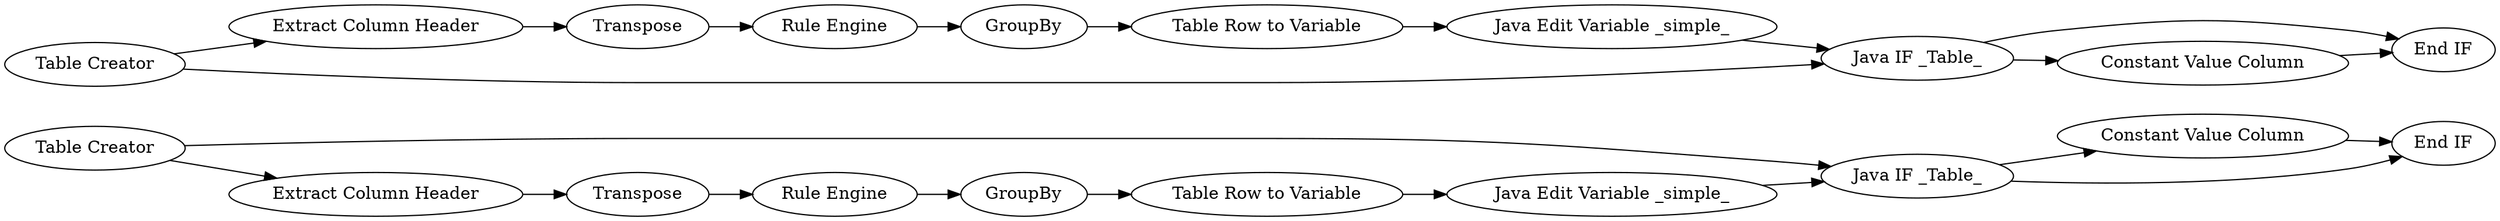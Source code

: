 digraph {
	21 -> 23
	25 -> 19
	4 -> 5
	1 -> 27
	17 -> 2
	13 -> 18
	1 -> 19
	15 -> 13
	2 -> 4
	14 -> 15
	27 -> 21
	16 -> 18
	22 -> 24
	17 -> 13
	13 -> 16
	24 -> 25
	6 -> 14
	20 -> 26
	19 -> 20
	19 -> 26
	5 -> 6
	23 -> 22
	27 [label="Extract Column Header"]
	18 [label="End IF"]
	26 [label="End IF"]
	21 [label=Transpose]
	17 [label="Table Creator"]
	19 [label="Java IF _Table_"]
	24 [label="Table Row to Variable"]
	6 [label=GroupBy]
	15 [label="Java Edit Variable _simple_"]
	25 [label="Java Edit Variable _simple_"]
	16 [label="Constant Value Column"]
	1 [label="Table Creator"]
	22 [label=GroupBy]
	23 [label="Rule Engine"]
	4 [label=Transpose]
	14 [label="Table Row to Variable"]
	5 [label="Rule Engine"]
	13 [label="Java IF _Table_"]
	20 [label="Constant Value Column"]
	2 [label="Extract Column Header"]
	rankdir=LR
}
